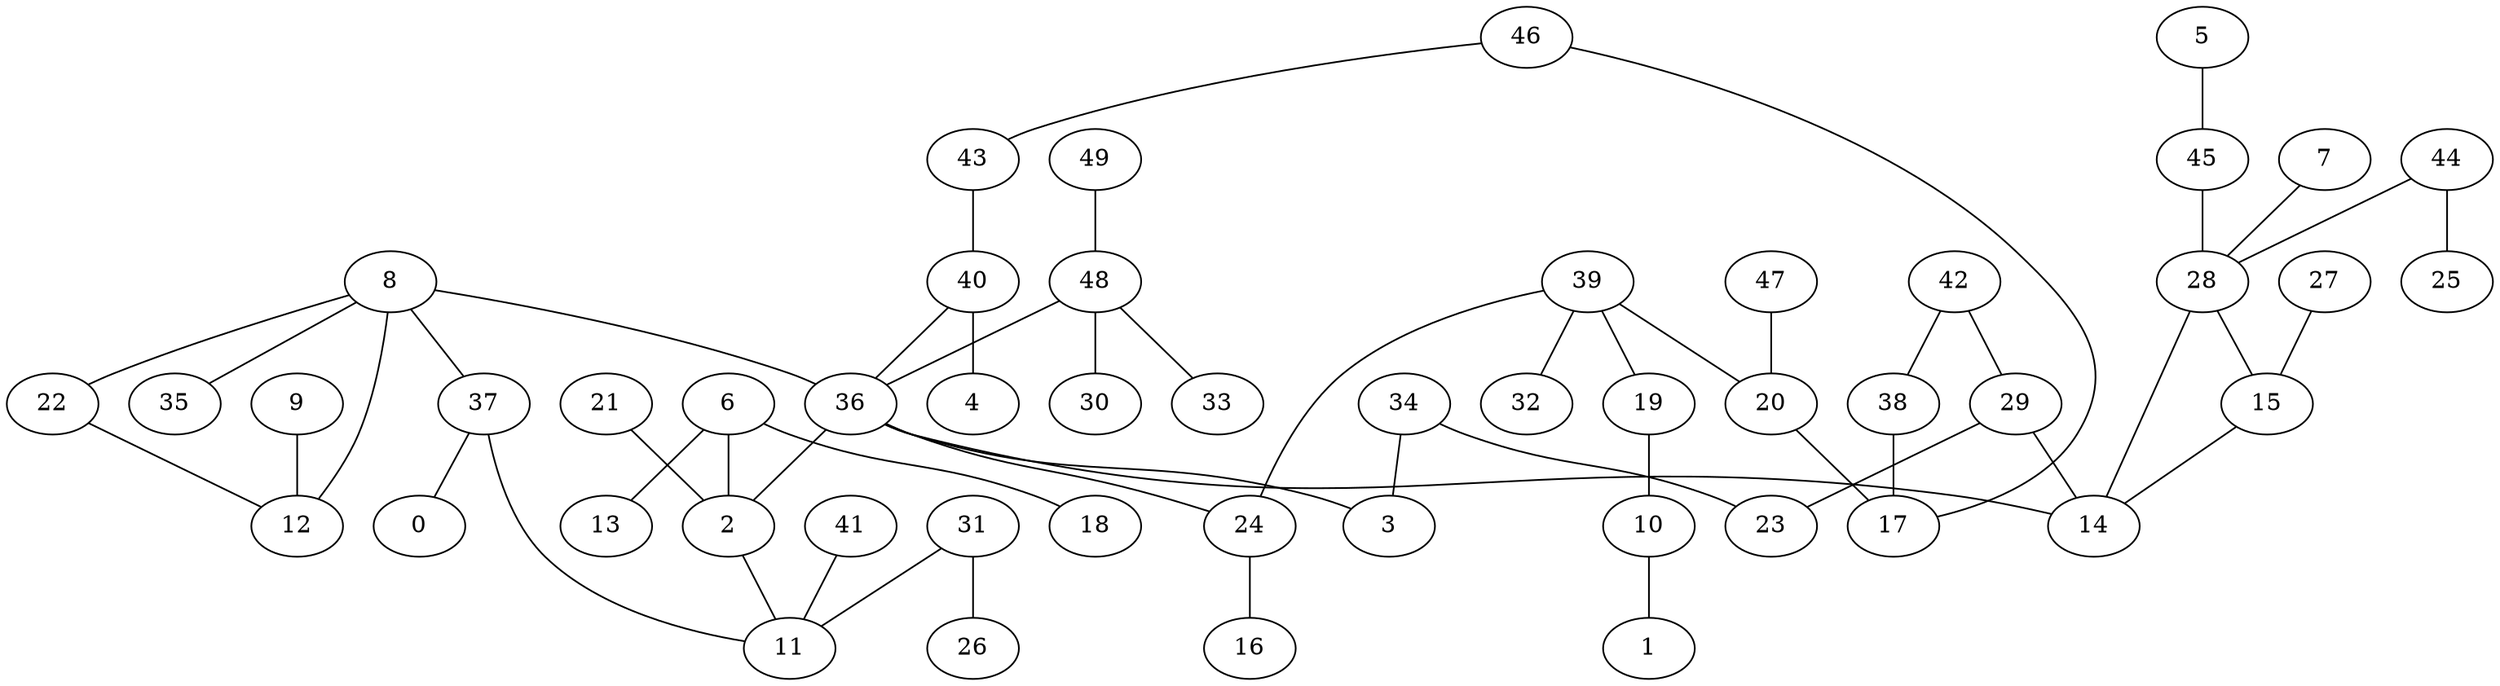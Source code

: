 digraph GG_graph {

subgraph G_graph {
edge [color = black]
"9" -> "12" [dir = none]
"27" -> "15" [dir = none]
"5" -> "45" [dir = none]
"46" -> "17" [dir = none]
"46" -> "43" [dir = none]
"37" -> "0" [dir = none]
"48" -> "33" [dir = none]
"48" -> "30" [dir = none]
"48" -> "36" [dir = none]
"24" -> "16" [dir = none]
"8" -> "35" [dir = none]
"8" -> "37" [dir = none]
"8" -> "22" [dir = none]
"8" -> "36" [dir = none]
"2" -> "11" [dir = none]
"49" -> "48" [dir = none]
"42" -> "38" [dir = none]
"42" -> "29" [dir = none]
"7" -> "28" [dir = none]
"10" -> "1" [dir = none]
"22" -> "12" [dir = none]
"36" -> "3" [dir = none]
"36" -> "24" [dir = none]
"36" -> "2" [dir = none]
"36" -> "14" [dir = none]
"43" -> "40" [dir = none]
"29" -> "23" [dir = none]
"29" -> "14" [dir = none]
"40" -> "4" [dir = none]
"40" -> "36" [dir = none]
"34" -> "3" [dir = none]
"41" -> "11" [dir = none]
"28" -> "15" [dir = none]
"28" -> "14" [dir = none]
"21" -> "2" [dir = none]
"39" -> "20" [dir = none]
"39" -> "32" [dir = none]
"39" -> "19" [dir = none]
"39" -> "24" [dir = none]
"19" -> "10" [dir = none]
"44" -> "25" [dir = none]
"44" -> "28" [dir = none]
"31" -> "26" [dir = none]
"31" -> "11" [dir = none]
"47" -> "20" [dir = none]
"6" -> "13" [dir = none]
"6" -> "18" [dir = none]
"6" -> "2" [dir = none]
"45" -> "28" [dir = none]
"20" -> "17" [dir = none]
"37" -> "11" [dir = none]
"38" -> "17" [dir = none]
"8" -> "12" [dir = none]
"34" -> "23" [dir = none]
"15" -> "14" [dir = none]
}

}
